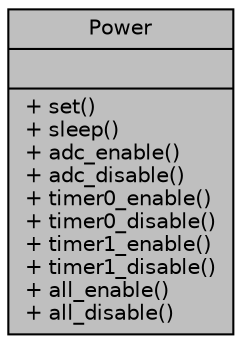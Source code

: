 digraph "Power"
{
  edge [fontname="Helvetica",fontsize="10",labelfontname="Helvetica",labelfontsize="10"];
  node [fontname="Helvetica",fontsize="10",shape=record];
  Node1 [label="{Power\n||+ set()\l+ sleep()\l+ adc_enable()\l+ adc_disable()\l+ timer0_enable()\l+ timer0_disable()\l+ timer1_enable()\l+ timer1_disable()\l+ all_enable()\l+ all_disable()\l}",height=0.2,width=0.4,color="black", fillcolor="grey75", style="filled", fontcolor="black"];
}
